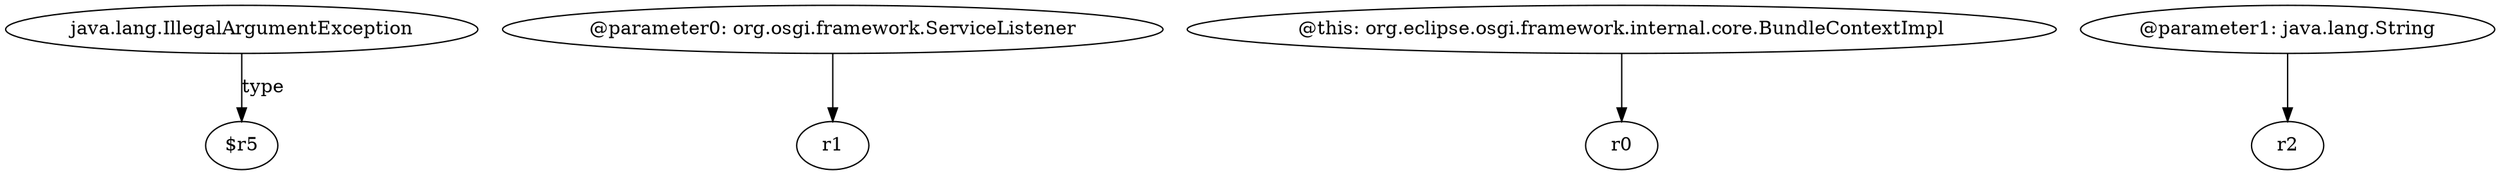 digraph g {
0[label="java.lang.IllegalArgumentException"]
1[label="$r5"]
0->1[label="type"]
2[label="@parameter0: org.osgi.framework.ServiceListener"]
3[label="r1"]
2->3[label=""]
4[label="@this: org.eclipse.osgi.framework.internal.core.BundleContextImpl"]
5[label="r0"]
4->5[label=""]
6[label="@parameter1: java.lang.String"]
7[label="r2"]
6->7[label=""]
}